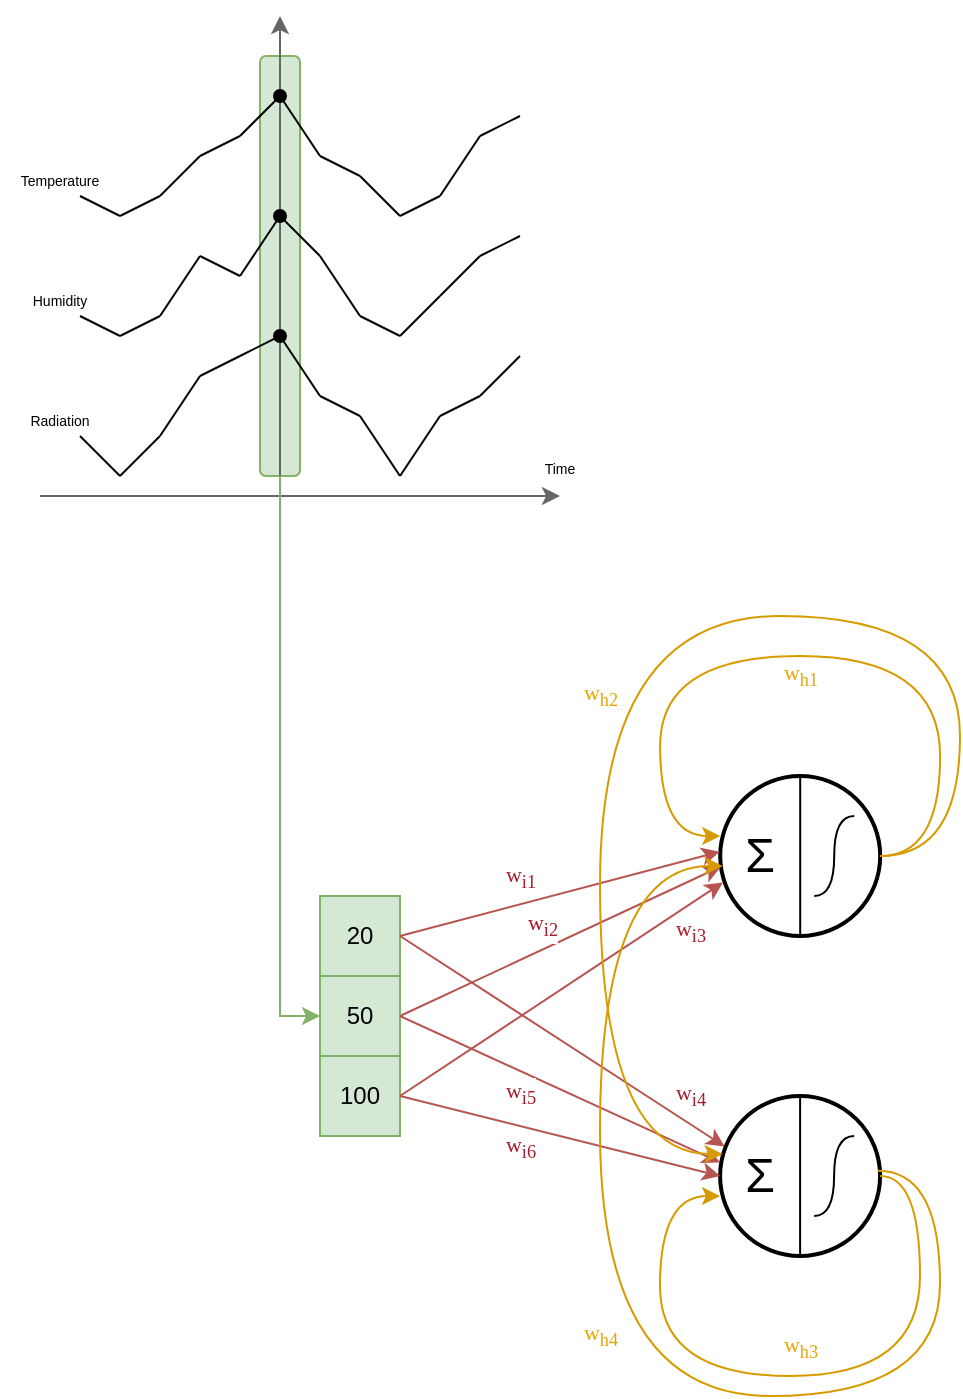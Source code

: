 <mxfile version="25.0.3">
  <diagram name="Page-1" id="HHO7tMF4Vck_DR756JE1">
    <mxGraphModel dx="683" dy="865" grid="1" gridSize="10" guides="1" tooltips="1" connect="1" arrows="1" fold="1" page="1" pageScale="1" pageWidth="827" pageHeight="1169" math="0" shadow="0">
      <root>
        <mxCell id="0" />
        <mxCell id="1" parent="0" />
        <mxCell id="OHbJW_l4e2RDl2kT1JHy-32" value="" style="rounded=1;whiteSpace=wrap;html=1;fillColor=#d5e8d4;strokeColor=#82b366;" vertex="1" parent="1">
          <mxGeometry x="130" y="40" width="20" height="210" as="geometry" />
        </mxCell>
        <mxCell id="OHbJW_l4e2RDl2kT1JHy-1" value="" style="ellipse;whiteSpace=wrap;html=1;aspect=fixed;strokeWidth=2;" vertex="1" parent="1">
          <mxGeometry x="360.1" y="400" width="80" height="80" as="geometry" />
        </mxCell>
        <mxCell id="OHbJW_l4e2RDl2kT1JHy-3" style="edgeStyle=orthogonalEdgeStyle;rounded=0;orthogonalLoop=1;jettySize=auto;html=1;curved=1;exitX=1;exitY=0.5;exitDx=0;exitDy=0;fillColor=#ffe6cc;strokeColor=#d79b00;entryX=0;entryY=0.375;entryDx=0;entryDy=0;entryPerimeter=0;" edge="1" parent="1" source="OHbJW_l4e2RDl2kT1JHy-1" target="OHbJW_l4e2RDl2kT1JHy-1">
          <mxGeometry relative="1" as="geometry">
            <mxPoint x="360.07" y="440" as="targetPoint" />
            <Array as="points">
              <mxPoint x="470.07" y="440" />
              <mxPoint x="470.07" y="340" />
              <mxPoint x="330.07" y="340" />
              <mxPoint x="330.07" y="430" />
            </Array>
          </mxGeometry>
        </mxCell>
        <mxCell id="OHbJW_l4e2RDl2kT1JHy-40" value="&lt;font color=&quot;#e5a50a&quot;&gt;w&lt;sub&gt;h1&lt;/sub&gt;&lt;/font&gt;" style="edgeLabel;html=1;align=center;verticalAlign=middle;resizable=0;points=[];fontFamily=Times New Roman;" vertex="1" connectable="0" parent="OHbJW_l4e2RDl2kT1JHy-3">
          <mxGeometry x="0.061" y="1" relative="1" as="geometry">
            <mxPoint x="7" y="9" as="offset" />
          </mxGeometry>
        </mxCell>
        <mxCell id="OHbJW_l4e2RDl2kT1JHy-5" value="" style="endArrow=none;html=1;rounded=0;entryX=0.5;entryY=0;entryDx=0;entryDy=0;exitX=0.5;exitY=1;exitDx=0;exitDy=0;" edge="1" parent="1" source="OHbJW_l4e2RDl2kT1JHy-1" target="OHbJW_l4e2RDl2kT1JHy-1">
          <mxGeometry width="50" height="50" relative="1" as="geometry">
            <mxPoint x="230.1" y="870" as="sourcePoint" />
            <mxPoint x="280.1" y="820" as="targetPoint" />
          </mxGeometry>
        </mxCell>
        <mxCell id="OHbJW_l4e2RDl2kT1JHy-7" value="&lt;div align=&quot;center&quot;&gt;&lt;font style=&quot;font-size: 24px;&quot;&gt;Σ&lt;/font&gt;&lt;/div&gt;" style="text;html=1;align=center;verticalAlign=middle;whiteSpace=wrap;rounded=0;" vertex="1" parent="1">
          <mxGeometry x="370.07" y="420" width="20" height="40" as="geometry" />
        </mxCell>
        <mxCell id="OHbJW_l4e2RDl2kT1JHy-9" value="" style="curved=1;endArrow=none;html=1;rounded=0;endFill=0;" edge="1" parent="1">
          <mxGeometry width="50" height="50" relative="1" as="geometry">
            <mxPoint x="407.1" y="460" as="sourcePoint" />
            <mxPoint x="427.1" y="420" as="targetPoint" />
            <Array as="points">
              <mxPoint x="417.1" y="460" />
              <mxPoint x="417.1" y="420" />
            </Array>
          </mxGeometry>
        </mxCell>
        <mxCell id="OHbJW_l4e2RDl2kT1JHy-38" style="rounded=0;orthogonalLoop=1;jettySize=auto;html=1;fillColor=#f8cecc;strokeColor=#b85450;entryX=0.006;entryY=0.565;entryDx=0;entryDy=0;entryPerimeter=0;exitX=1;exitY=0.5;exitDx=0;exitDy=0;" edge="1" parent="1" source="OHbJW_l4e2RDl2kT1JHy-14" target="OHbJW_l4e2RDl2kT1JHy-1">
          <mxGeometry relative="1" as="geometry">
            <mxPoint x="360" y="520" as="targetPoint" />
          </mxGeometry>
        </mxCell>
        <mxCell id="OHbJW_l4e2RDl2kT1JHy-39" value="&lt;font color=&quot;#a51d2d&quot;&gt;w&lt;sub&gt;i2&lt;/sub&gt;&lt;/font&gt;" style="edgeLabel;html=1;align=center;verticalAlign=middle;resizable=0;points=[];fontFamily=Times New Roman;" vertex="1" connectable="0" parent="OHbJW_l4e2RDl2kT1JHy-38">
          <mxGeometry x="-0.259" relative="1" as="geometry">
            <mxPoint x="11" y="-18" as="offset" />
          </mxGeometry>
        </mxCell>
        <mxCell id="OHbJW_l4e2RDl2kT1JHy-14" value="50" style="rounded=0;whiteSpace=wrap;html=1;fillColor=#d5e8d4;strokeColor=#82b366;" vertex="1" parent="1">
          <mxGeometry x="160" y="500" width="40" height="40" as="geometry" />
        </mxCell>
        <mxCell id="OHbJW_l4e2RDl2kT1JHy-16" value="" style="endArrow=none;html=1;rounded=0;" edge="1" parent="1">
          <mxGeometry width="50" height="50" relative="1" as="geometry">
            <mxPoint x="40" y="230" as="sourcePoint" />
            <mxPoint x="60" y="250" as="targetPoint" />
          </mxGeometry>
        </mxCell>
        <mxCell id="OHbJW_l4e2RDl2kT1JHy-17" value="" style="endArrow=none;html=1;rounded=0;" edge="1" parent="1">
          <mxGeometry width="50" height="50" relative="1" as="geometry">
            <mxPoint x="60" y="250" as="sourcePoint" />
            <mxPoint x="80" y="230" as="targetPoint" />
          </mxGeometry>
        </mxCell>
        <mxCell id="OHbJW_l4e2RDl2kT1JHy-18" value="" style="endArrow=none;html=1;rounded=0;" edge="1" parent="1">
          <mxGeometry width="50" height="50" relative="1" as="geometry">
            <mxPoint x="80" y="230" as="sourcePoint" />
            <mxPoint x="100" y="200" as="targetPoint" />
          </mxGeometry>
        </mxCell>
        <mxCell id="OHbJW_l4e2RDl2kT1JHy-22" value="" style="endArrow=none;html=1;rounded=0;" edge="1" parent="1">
          <mxGeometry width="50" height="50" relative="1" as="geometry">
            <mxPoint x="160" y="210" as="sourcePoint" />
            <mxPoint x="180" y="220" as="targetPoint" />
          </mxGeometry>
        </mxCell>
        <mxCell id="OHbJW_l4e2RDl2kT1JHy-23" value="" style="endArrow=none;html=1;rounded=0;" edge="1" parent="1">
          <mxGeometry width="50" height="50" relative="1" as="geometry">
            <mxPoint x="180" y="220" as="sourcePoint" />
            <mxPoint x="200" y="250" as="targetPoint" />
          </mxGeometry>
        </mxCell>
        <mxCell id="OHbJW_l4e2RDl2kT1JHy-24" value="" style="endArrow=none;html=1;rounded=0;" edge="1" parent="1">
          <mxGeometry width="50" height="50" relative="1" as="geometry">
            <mxPoint x="200" y="250" as="sourcePoint" />
            <mxPoint x="220" y="220" as="targetPoint" />
          </mxGeometry>
        </mxCell>
        <mxCell id="OHbJW_l4e2RDl2kT1JHy-25" value="" style="endArrow=none;html=1;rounded=0;" edge="1" parent="1">
          <mxGeometry width="50" height="50" relative="1" as="geometry">
            <mxPoint x="220" y="220" as="sourcePoint" />
            <mxPoint x="240" y="210" as="targetPoint" />
          </mxGeometry>
        </mxCell>
        <mxCell id="OHbJW_l4e2RDl2kT1JHy-26" value="" style="endArrow=none;html=1;rounded=0;" edge="1" parent="1">
          <mxGeometry width="50" height="50" relative="1" as="geometry">
            <mxPoint x="240" y="210" as="sourcePoint" />
            <mxPoint x="260" y="190" as="targetPoint" />
          </mxGeometry>
        </mxCell>
        <mxCell id="OHbJW_l4e2RDl2kT1JHy-30" value="" style="endArrow=classic;html=1;rounded=0;fillColor=#f5f5f5;strokeColor=#666666;" edge="1" parent="1">
          <mxGeometry width="50" height="50" relative="1" as="geometry">
            <mxPoint x="20" y="260" as="sourcePoint" />
            <mxPoint x="280" y="260" as="targetPoint" />
          </mxGeometry>
        </mxCell>
        <mxCell id="OHbJW_l4e2RDl2kT1JHy-35" value="&lt;div&gt;&lt;font style=&quot;font-size: 7px;&quot;&gt;Radiation&lt;/font&gt;&lt;/div&gt;" style="text;html=1;align=center;verticalAlign=middle;whiteSpace=wrap;rounded=0;" vertex="1" parent="1">
          <mxGeometry y="206" width="60" height="30" as="geometry" />
        </mxCell>
        <mxCell id="OHbJW_l4e2RDl2kT1JHy-36" value="" style="endArrow=classic;html=1;rounded=0;fillColor=#f5f5f5;strokeColor=#666666;" edge="1" parent="1">
          <mxGeometry width="50" height="50" relative="1" as="geometry">
            <mxPoint x="140" y="260" as="sourcePoint" />
            <mxPoint x="140" y="20" as="targetPoint" />
          </mxGeometry>
        </mxCell>
        <mxCell id="OHbJW_l4e2RDl2kT1JHy-19" value="" style="endArrow=none;html=1;rounded=0;" edge="1" parent="1">
          <mxGeometry width="50" height="50" relative="1" as="geometry">
            <mxPoint x="100" y="200" as="sourcePoint" />
            <mxPoint x="120" y="190" as="targetPoint" />
          </mxGeometry>
        </mxCell>
        <mxCell id="OHbJW_l4e2RDl2kT1JHy-20" value="" style="endArrow=oval;html=1;rounded=0;endFill=1;" edge="1" parent="1">
          <mxGeometry width="50" height="50" relative="1" as="geometry">
            <mxPoint x="120" y="190" as="sourcePoint" />
            <mxPoint x="140" y="180" as="targetPoint" />
          </mxGeometry>
        </mxCell>
        <mxCell id="OHbJW_l4e2RDl2kT1JHy-21" value="" style="endArrow=none;html=1;rounded=0;" edge="1" parent="1">
          <mxGeometry width="50" height="50" relative="1" as="geometry">
            <mxPoint x="140" y="180" as="sourcePoint" />
            <mxPoint x="160" y="210" as="targetPoint" />
          </mxGeometry>
        </mxCell>
        <mxCell id="OHbJW_l4e2RDl2kT1JHy-34" style="edgeStyle=orthogonalEdgeStyle;rounded=0;orthogonalLoop=1;jettySize=auto;html=1;entryX=0;entryY=0.5;entryDx=0;entryDy=0;fillColor=#d5e8d4;strokeColor=#82b366;endArrow=classic;endFill=1;" edge="1" parent="1" source="OHbJW_l4e2RDl2kT1JHy-32" target="OHbJW_l4e2RDl2kT1JHy-14">
          <mxGeometry relative="1" as="geometry">
            <Array as="points">
              <mxPoint x="140" y="520" />
            </Array>
          </mxGeometry>
        </mxCell>
        <mxCell id="OHbJW_l4e2RDl2kT1JHy-37" value="&lt;font style=&quot;font-size: 7px;&quot;&gt;Time&lt;/font&gt;" style="text;html=1;align=center;verticalAlign=middle;whiteSpace=wrap;rounded=0;" vertex="1" parent="1">
          <mxGeometry x="250" y="230" width="60" height="30" as="geometry" />
        </mxCell>
        <mxCell id="OHbJW_l4e2RDl2kT1JHy-47" value="&lt;div&gt;100&lt;/div&gt;" style="rounded=0;whiteSpace=wrap;html=1;fillColor=#d5e8d4;strokeColor=#82b366;" vertex="1" parent="1">
          <mxGeometry x="160" y="540" width="40" height="40" as="geometry" />
        </mxCell>
        <mxCell id="OHbJW_l4e2RDl2kT1JHy-48" value="20" style="rounded=0;whiteSpace=wrap;html=1;fillColor=#d5e8d4;strokeColor=#82b366;" vertex="1" parent="1">
          <mxGeometry x="160" y="460" width="40" height="40" as="geometry" />
        </mxCell>
        <mxCell id="OHbJW_l4e2RDl2kT1JHy-49" value="" style="endArrow=none;html=1;rounded=0;" edge="1" parent="1">
          <mxGeometry width="50" height="50" relative="1" as="geometry">
            <mxPoint x="40" y="170" as="sourcePoint" />
            <mxPoint x="60" y="180" as="targetPoint" />
          </mxGeometry>
        </mxCell>
        <mxCell id="OHbJW_l4e2RDl2kT1JHy-50" value="" style="endArrow=none;html=1;rounded=0;" edge="1" parent="1">
          <mxGeometry width="50" height="50" relative="1" as="geometry">
            <mxPoint x="60" y="180" as="sourcePoint" />
            <mxPoint x="80" y="170" as="targetPoint" />
          </mxGeometry>
        </mxCell>
        <mxCell id="OHbJW_l4e2RDl2kT1JHy-51" value="" style="endArrow=none;html=1;rounded=0;" edge="1" parent="1">
          <mxGeometry width="50" height="50" relative="1" as="geometry">
            <mxPoint x="80" y="170" as="sourcePoint" />
            <mxPoint x="100" y="140" as="targetPoint" />
          </mxGeometry>
        </mxCell>
        <mxCell id="OHbJW_l4e2RDl2kT1JHy-52" value="" style="endArrow=none;html=1;rounded=0;" edge="1" parent="1">
          <mxGeometry width="50" height="50" relative="1" as="geometry">
            <mxPoint x="160" y="140" as="sourcePoint" />
            <mxPoint x="180" y="170" as="targetPoint" />
          </mxGeometry>
        </mxCell>
        <mxCell id="OHbJW_l4e2RDl2kT1JHy-53" value="" style="endArrow=none;html=1;rounded=0;" edge="1" parent="1">
          <mxGeometry width="50" height="50" relative="1" as="geometry">
            <mxPoint x="180" y="170" as="sourcePoint" />
            <mxPoint x="200" y="180" as="targetPoint" />
          </mxGeometry>
        </mxCell>
        <mxCell id="OHbJW_l4e2RDl2kT1JHy-54" value="" style="endArrow=none;html=1;rounded=0;" edge="1" parent="1">
          <mxGeometry width="50" height="50" relative="1" as="geometry">
            <mxPoint x="200" y="180" as="sourcePoint" />
            <mxPoint x="220" y="160" as="targetPoint" />
          </mxGeometry>
        </mxCell>
        <mxCell id="OHbJW_l4e2RDl2kT1JHy-55" value="" style="endArrow=none;html=1;rounded=0;" edge="1" parent="1">
          <mxGeometry width="50" height="50" relative="1" as="geometry">
            <mxPoint x="220" y="160" as="sourcePoint" />
            <mxPoint x="240" y="140" as="targetPoint" />
          </mxGeometry>
        </mxCell>
        <mxCell id="OHbJW_l4e2RDl2kT1JHy-56" value="" style="endArrow=none;html=1;rounded=0;" edge="1" parent="1">
          <mxGeometry width="50" height="50" relative="1" as="geometry">
            <mxPoint x="240" y="140" as="sourcePoint" />
            <mxPoint x="260" y="130" as="targetPoint" />
          </mxGeometry>
        </mxCell>
        <mxCell id="OHbJW_l4e2RDl2kT1JHy-57" value="&lt;font style=&quot;font-size: 7px;&quot;&gt;Humidity&lt;/font&gt;" style="text;html=1;align=center;verticalAlign=middle;whiteSpace=wrap;rounded=0;" vertex="1" parent="1">
          <mxGeometry y="146" width="60" height="30" as="geometry" />
        </mxCell>
        <mxCell id="OHbJW_l4e2RDl2kT1JHy-58" value="" style="endArrow=none;html=1;rounded=0;" edge="1" parent="1">
          <mxGeometry width="50" height="50" relative="1" as="geometry">
            <mxPoint x="100" y="140" as="sourcePoint" />
            <mxPoint x="120" y="150" as="targetPoint" />
          </mxGeometry>
        </mxCell>
        <mxCell id="OHbJW_l4e2RDl2kT1JHy-59" value="" style="endArrow=oval;html=1;rounded=0;endFill=1;" edge="1" parent="1">
          <mxGeometry width="50" height="50" relative="1" as="geometry">
            <mxPoint x="120" y="150" as="sourcePoint" />
            <mxPoint x="140" y="120" as="targetPoint" />
          </mxGeometry>
        </mxCell>
        <mxCell id="OHbJW_l4e2RDl2kT1JHy-60" value="" style="endArrow=none;html=1;rounded=0;" edge="1" parent="1">
          <mxGeometry width="50" height="50" relative="1" as="geometry">
            <mxPoint x="140" y="120" as="sourcePoint" />
            <mxPoint x="160" y="140" as="targetPoint" />
          </mxGeometry>
        </mxCell>
        <mxCell id="OHbJW_l4e2RDl2kT1JHy-61" value="" style="endArrow=none;html=1;rounded=0;" edge="1" parent="1">
          <mxGeometry width="50" height="50" relative="1" as="geometry">
            <mxPoint x="40" y="110" as="sourcePoint" />
            <mxPoint x="60" y="120" as="targetPoint" />
          </mxGeometry>
        </mxCell>
        <mxCell id="OHbJW_l4e2RDl2kT1JHy-62" value="" style="endArrow=none;html=1;rounded=0;" edge="1" parent="1">
          <mxGeometry width="50" height="50" relative="1" as="geometry">
            <mxPoint x="60" y="120" as="sourcePoint" />
            <mxPoint x="80" y="110" as="targetPoint" />
          </mxGeometry>
        </mxCell>
        <mxCell id="OHbJW_l4e2RDl2kT1JHy-63" value="" style="endArrow=none;html=1;rounded=0;" edge="1" parent="1">
          <mxGeometry width="50" height="50" relative="1" as="geometry">
            <mxPoint x="80" y="110" as="sourcePoint" />
            <mxPoint x="100" y="90" as="targetPoint" />
          </mxGeometry>
        </mxCell>
        <mxCell id="OHbJW_l4e2RDl2kT1JHy-64" value="" style="endArrow=none;html=1;rounded=0;" edge="1" parent="1">
          <mxGeometry width="50" height="50" relative="1" as="geometry">
            <mxPoint x="160" y="90" as="sourcePoint" />
            <mxPoint x="180" y="100" as="targetPoint" />
          </mxGeometry>
        </mxCell>
        <mxCell id="OHbJW_l4e2RDl2kT1JHy-65" value="" style="endArrow=none;html=1;rounded=0;" edge="1" parent="1">
          <mxGeometry width="50" height="50" relative="1" as="geometry">
            <mxPoint x="180" y="100" as="sourcePoint" />
            <mxPoint x="200" y="120" as="targetPoint" />
          </mxGeometry>
        </mxCell>
        <mxCell id="OHbJW_l4e2RDl2kT1JHy-66" value="" style="endArrow=none;html=1;rounded=0;" edge="1" parent="1">
          <mxGeometry width="50" height="50" relative="1" as="geometry">
            <mxPoint x="200" y="120" as="sourcePoint" />
            <mxPoint x="220" y="110" as="targetPoint" />
          </mxGeometry>
        </mxCell>
        <mxCell id="OHbJW_l4e2RDl2kT1JHy-67" value="" style="endArrow=none;html=1;rounded=0;" edge="1" parent="1">
          <mxGeometry width="50" height="50" relative="1" as="geometry">
            <mxPoint x="220" y="110" as="sourcePoint" />
            <mxPoint x="240" y="80" as="targetPoint" />
          </mxGeometry>
        </mxCell>
        <mxCell id="OHbJW_l4e2RDl2kT1JHy-68" value="" style="endArrow=none;html=1;rounded=0;" edge="1" parent="1">
          <mxGeometry width="50" height="50" relative="1" as="geometry">
            <mxPoint x="240" y="80" as="sourcePoint" />
            <mxPoint x="260" y="70" as="targetPoint" />
          </mxGeometry>
        </mxCell>
        <mxCell id="OHbJW_l4e2RDl2kT1JHy-69" value="&lt;font style=&quot;font-size: 7px;&quot;&gt;Temperature&lt;/font&gt;" style="text;html=1;align=center;verticalAlign=middle;whiteSpace=wrap;rounded=0;" vertex="1" parent="1">
          <mxGeometry y="86" width="60" height="30" as="geometry" />
        </mxCell>
        <mxCell id="OHbJW_l4e2RDl2kT1JHy-70" value="" style="endArrow=none;html=1;rounded=0;" edge="1" parent="1">
          <mxGeometry width="50" height="50" relative="1" as="geometry">
            <mxPoint x="100" y="90" as="sourcePoint" />
            <mxPoint x="120" y="80" as="targetPoint" />
          </mxGeometry>
        </mxCell>
        <mxCell id="OHbJW_l4e2RDl2kT1JHy-71" value="" style="endArrow=oval;html=1;rounded=0;endFill=1;" edge="1" parent="1">
          <mxGeometry width="50" height="50" relative="1" as="geometry">
            <mxPoint x="120" y="80" as="sourcePoint" />
            <mxPoint x="140" y="60" as="targetPoint" />
          </mxGeometry>
        </mxCell>
        <mxCell id="OHbJW_l4e2RDl2kT1JHy-72" value="" style="endArrow=none;html=1;rounded=0;" edge="1" parent="1">
          <mxGeometry width="50" height="50" relative="1" as="geometry">
            <mxPoint x="140" y="60" as="sourcePoint" />
            <mxPoint x="160" y="90" as="targetPoint" />
          </mxGeometry>
        </mxCell>
        <mxCell id="OHbJW_l4e2RDl2kT1JHy-73" style="rounded=0;orthogonalLoop=1;jettySize=auto;html=1;fillColor=#f8cecc;strokeColor=#b85450;exitX=1;exitY=0.5;exitDx=0;exitDy=0;entryX=-0.004;entryY=0.474;entryDx=0;entryDy=0;entryPerimeter=0;" edge="1" parent="1" source="OHbJW_l4e2RDl2kT1JHy-48" target="OHbJW_l4e2RDl2kT1JHy-1">
          <mxGeometry relative="1" as="geometry">
            <mxPoint x="210" y="530" as="sourcePoint" />
            <mxPoint x="361" y="520" as="targetPoint" />
          </mxGeometry>
        </mxCell>
        <mxCell id="OHbJW_l4e2RDl2kT1JHy-74" value="&lt;font color=&quot;#a51d2d&quot;&gt;w&lt;sub&gt;i1&lt;/sub&gt;&lt;/font&gt;" style="edgeLabel;html=1;align=center;verticalAlign=middle;resizable=0;points=[];fontFamily=Times New Roman;" vertex="1" connectable="0" parent="OHbJW_l4e2RDl2kT1JHy-73">
          <mxGeometry x="-0.259" relative="1" as="geometry">
            <mxPoint x="1" y="-14" as="offset" />
          </mxGeometry>
        </mxCell>
        <mxCell id="OHbJW_l4e2RDl2kT1JHy-75" style="rounded=0;orthogonalLoop=1;jettySize=auto;html=1;fillColor=#f8cecc;strokeColor=#b85450;exitX=1;exitY=0.5;exitDx=0;exitDy=0;entryX=0.017;entryY=0.665;entryDx=0;entryDy=0;entryPerimeter=0;" edge="1" parent="1" source="OHbJW_l4e2RDl2kT1JHy-47" target="OHbJW_l4e2RDl2kT1JHy-1">
          <mxGeometry relative="1" as="geometry">
            <mxPoint x="210" y="490" as="sourcePoint" />
            <mxPoint x="360" y="520" as="targetPoint" />
          </mxGeometry>
        </mxCell>
        <mxCell id="OHbJW_l4e2RDl2kT1JHy-76" value="&lt;font color=&quot;#a51d2d&quot;&gt;w&lt;sub&gt;i3&lt;/sub&gt;&lt;/font&gt;" style="edgeLabel;html=1;align=center;verticalAlign=middle;resizable=0;points=[];fontFamily=Times New Roman;" vertex="1" connectable="0" parent="OHbJW_l4e2RDl2kT1JHy-75">
          <mxGeometry x="-0.259" relative="1" as="geometry">
            <mxPoint x="85" y="-43" as="offset" />
          </mxGeometry>
        </mxCell>
        <mxCell id="OHbJW_l4e2RDl2kT1JHy-77" value="" style="ellipse;whiteSpace=wrap;html=1;aspect=fixed;strokeWidth=2;" vertex="1" parent="1">
          <mxGeometry x="360.05" y="560" width="80" height="80" as="geometry" />
        </mxCell>
        <mxCell id="OHbJW_l4e2RDl2kT1JHy-78" style="edgeStyle=orthogonalEdgeStyle;rounded=0;orthogonalLoop=1;jettySize=auto;html=1;curved=1;exitX=1;exitY=0.5;exitDx=0;exitDy=0;fillColor=#ffe6cc;strokeColor=#d79b00;" edge="1" parent="1" source="OHbJW_l4e2RDl2kT1JHy-77">
          <mxGeometry relative="1" as="geometry">
            <mxPoint x="360" y="610" as="targetPoint" />
            <Array as="points">
              <mxPoint x="460" y="600" />
              <mxPoint x="460" y="700" />
              <mxPoint x="330" y="700" />
              <mxPoint x="330" y="610" />
            </Array>
            <mxPoint x="430.15" y="590" as="sourcePoint" />
          </mxGeometry>
        </mxCell>
        <mxCell id="OHbJW_l4e2RDl2kT1JHy-79" value="&lt;font color=&quot;#e5a50a&quot;&gt;w&lt;sub&gt;h3&lt;/sub&gt;&lt;/font&gt;" style="edgeLabel;html=1;align=center;verticalAlign=middle;resizable=0;points=[];fontFamily=Times New Roman;" vertex="1" connectable="0" parent="OHbJW_l4e2RDl2kT1JHy-78">
          <mxGeometry x="0.061" y="1" relative="1" as="geometry">
            <mxPoint x="16" y="-15" as="offset" />
          </mxGeometry>
        </mxCell>
        <mxCell id="OHbJW_l4e2RDl2kT1JHy-80" value="" style="endArrow=none;html=1;rounded=0;entryX=0.5;entryY=0;entryDx=0;entryDy=0;exitX=0.5;exitY=1;exitDx=0;exitDy=0;" edge="1" parent="1" source="OHbJW_l4e2RDl2kT1JHy-77" target="OHbJW_l4e2RDl2kT1JHy-77">
          <mxGeometry width="50" height="50" relative="1" as="geometry">
            <mxPoint x="230.05" y="1030" as="sourcePoint" />
            <mxPoint x="280.05" y="980" as="targetPoint" />
          </mxGeometry>
        </mxCell>
        <mxCell id="OHbJW_l4e2RDl2kT1JHy-81" value="&lt;div align=&quot;center&quot;&gt;&lt;font style=&quot;font-size: 24px;&quot;&gt;Σ&lt;/font&gt;&lt;/div&gt;" style="text;html=1;align=center;verticalAlign=middle;whiteSpace=wrap;rounded=0;" vertex="1" parent="1">
          <mxGeometry x="370.02" y="580" width="20" height="40" as="geometry" />
        </mxCell>
        <mxCell id="OHbJW_l4e2RDl2kT1JHy-82" value="" style="curved=1;endArrow=none;html=1;rounded=0;endFill=0;" edge="1" parent="1">
          <mxGeometry width="50" height="50" relative="1" as="geometry">
            <mxPoint x="407.05" y="620" as="sourcePoint" />
            <mxPoint x="427.05" y="580" as="targetPoint" />
            <Array as="points">
              <mxPoint x="417.05" y="620" />
              <mxPoint x="417.05" y="580" />
            </Array>
          </mxGeometry>
        </mxCell>
        <mxCell id="OHbJW_l4e2RDl2kT1JHy-83" style="rounded=0;orthogonalLoop=1;jettySize=auto;html=1;fillColor=#f8cecc;strokeColor=#b85450;entryX=0;entryY=0.415;entryDx=0;entryDy=0;entryPerimeter=0;exitX=1;exitY=0.5;exitDx=0;exitDy=0;" edge="1" parent="1" source="OHbJW_l4e2RDl2kT1JHy-14" target="OHbJW_l4e2RDl2kT1JHy-77">
          <mxGeometry relative="1" as="geometry">
            <mxPoint x="210" y="522" as="sourcePoint" />
            <mxPoint x="371" y="455" as="targetPoint" />
          </mxGeometry>
        </mxCell>
        <mxCell id="OHbJW_l4e2RDl2kT1JHy-84" value="&lt;font color=&quot;#a51d2d&quot;&gt;w&lt;sub&gt;i5&lt;/sub&gt;&lt;/font&gt;" style="edgeLabel;html=1;align=center;verticalAlign=middle;resizable=0;points=[];fontFamily=Times New Roman;" vertex="1" connectable="0" parent="OHbJW_l4e2RDl2kT1JHy-83">
          <mxGeometry x="-0.259" relative="1" as="geometry">
            <mxPoint x="1" y="12" as="offset" />
          </mxGeometry>
        </mxCell>
        <mxCell id="OHbJW_l4e2RDl2kT1JHy-85" style="rounded=0;orthogonalLoop=1;jettySize=auto;html=1;fillColor=#f8cecc;strokeColor=#b85450;exitX=1;exitY=0.5;exitDx=0;exitDy=0;entryX=0.028;entryY=0.315;entryDx=0;entryDy=0;entryPerimeter=0;" edge="1" parent="1" source="OHbJW_l4e2RDl2kT1JHy-48" target="OHbJW_l4e2RDl2kT1JHy-77">
          <mxGeometry relative="1" as="geometry">
            <mxPoint x="210" y="490" as="sourcePoint" />
            <mxPoint x="370" y="448" as="targetPoint" />
          </mxGeometry>
        </mxCell>
        <mxCell id="OHbJW_l4e2RDl2kT1JHy-86" value="&lt;font color=&quot;#a51d2d&quot;&gt;w&lt;sub&gt;i4&lt;/sub&gt;&lt;/font&gt;" style="edgeLabel;html=1;align=center;verticalAlign=middle;resizable=0;points=[];fontFamily=Times New Roman;" vertex="1" connectable="0" parent="OHbJW_l4e2RDl2kT1JHy-85">
          <mxGeometry x="-0.259" relative="1" as="geometry">
            <mxPoint x="85" y="41" as="offset" />
          </mxGeometry>
        </mxCell>
        <mxCell id="OHbJW_l4e2RDl2kT1JHy-87" style="rounded=0;orthogonalLoop=1;jettySize=auto;html=1;fillColor=#f8cecc;strokeColor=#b85450;exitX=1;exitY=0.5;exitDx=0;exitDy=0;entryX=0;entryY=0.5;entryDx=0;entryDy=0;" edge="1" parent="1" source="OHbJW_l4e2RDl2kT1JHy-47" target="OHbJW_l4e2RDl2kT1JHy-77">
          <mxGeometry relative="1" as="geometry">
            <mxPoint x="210" y="570" as="sourcePoint" />
            <mxPoint x="371" y="463" as="targetPoint" />
          </mxGeometry>
        </mxCell>
        <mxCell id="OHbJW_l4e2RDl2kT1JHy-88" value="&lt;font color=&quot;#a51d2d&quot;&gt;w&lt;sub&gt;i6&lt;/sub&gt;&lt;/font&gt;" style="edgeLabel;html=1;align=center;verticalAlign=middle;resizable=0;points=[];fontFamily=Times New Roman;" vertex="1" connectable="0" parent="OHbJW_l4e2RDl2kT1JHy-87">
          <mxGeometry x="-0.259" relative="1" as="geometry">
            <mxPoint x="1" y="11" as="offset" />
          </mxGeometry>
        </mxCell>
        <mxCell id="OHbJW_l4e2RDl2kT1JHy-95" style="edgeStyle=orthogonalEdgeStyle;rounded=0;orthogonalLoop=1;jettySize=auto;html=1;curved=1;exitX=1;exitY=0.5;exitDx=0;exitDy=0;fillColor=#ffe6cc;strokeColor=#d79b00;entryX=0.015;entryY=0.366;entryDx=0;entryDy=0;entryPerimeter=0;" edge="1" parent="1" source="OHbJW_l4e2RDl2kT1JHy-1" target="OHbJW_l4e2RDl2kT1JHy-77">
          <mxGeometry relative="1" as="geometry">
            <mxPoint x="450" y="450" as="sourcePoint" />
            <mxPoint x="560" y="410" as="targetPoint" />
            <Array as="points">
              <mxPoint x="480" y="440" />
              <mxPoint x="480" y="320" />
              <mxPoint x="300" y="320" />
              <mxPoint x="300" y="589" />
              <mxPoint x="361" y="589" />
            </Array>
          </mxGeometry>
        </mxCell>
        <mxCell id="OHbJW_l4e2RDl2kT1JHy-96" value="&lt;font color=&quot;#e5a50a&quot;&gt;w&lt;sub&gt;h2&lt;/sub&gt;&lt;/font&gt;" style="edgeLabel;html=1;align=center;verticalAlign=middle;resizable=0;points=[];fontFamily=Times New Roman;" vertex="1" connectable="0" parent="OHbJW_l4e2RDl2kT1JHy-95">
          <mxGeometry x="0.061" y="1" relative="1" as="geometry">
            <mxPoint x="-1" y="24" as="offset" />
          </mxGeometry>
        </mxCell>
        <mxCell id="OHbJW_l4e2RDl2kT1JHy-97" style="edgeStyle=orthogonalEdgeStyle;rounded=0;orthogonalLoop=1;jettySize=auto;html=1;curved=1;exitX=0.986;exitY=0.467;exitDx=0;exitDy=0;fillColor=#ffe6cc;strokeColor=#d79b00;exitPerimeter=0;entryX=0.015;entryY=0.563;entryDx=0;entryDy=0;entryPerimeter=0;" edge="1" parent="1" source="OHbJW_l4e2RDl2kT1JHy-77" target="OHbJW_l4e2RDl2kT1JHy-1">
          <mxGeometry relative="1" as="geometry">
            <mxPoint x="370" y="620" as="targetPoint" />
            <Array as="points">
              <mxPoint x="470" y="597" />
              <mxPoint x="470" y="710" />
              <mxPoint x="300" y="710" />
              <mxPoint x="300" y="445" />
            </Array>
            <mxPoint x="450" y="610" as="sourcePoint" />
          </mxGeometry>
        </mxCell>
        <mxCell id="OHbJW_l4e2RDl2kT1JHy-98" value="&lt;font color=&quot;#e5a50a&quot;&gt;w&lt;sub&gt;h4&lt;/sub&gt;&lt;/font&gt;" style="edgeLabel;html=1;align=center;verticalAlign=middle;resizable=0;points=[];fontFamily=Times New Roman;" vertex="1" connectable="0" parent="OHbJW_l4e2RDl2kT1JHy-97">
          <mxGeometry x="0.061" y="1" relative="1" as="geometry">
            <mxPoint x="1" y="-4" as="offset" />
          </mxGeometry>
        </mxCell>
      </root>
    </mxGraphModel>
  </diagram>
</mxfile>
